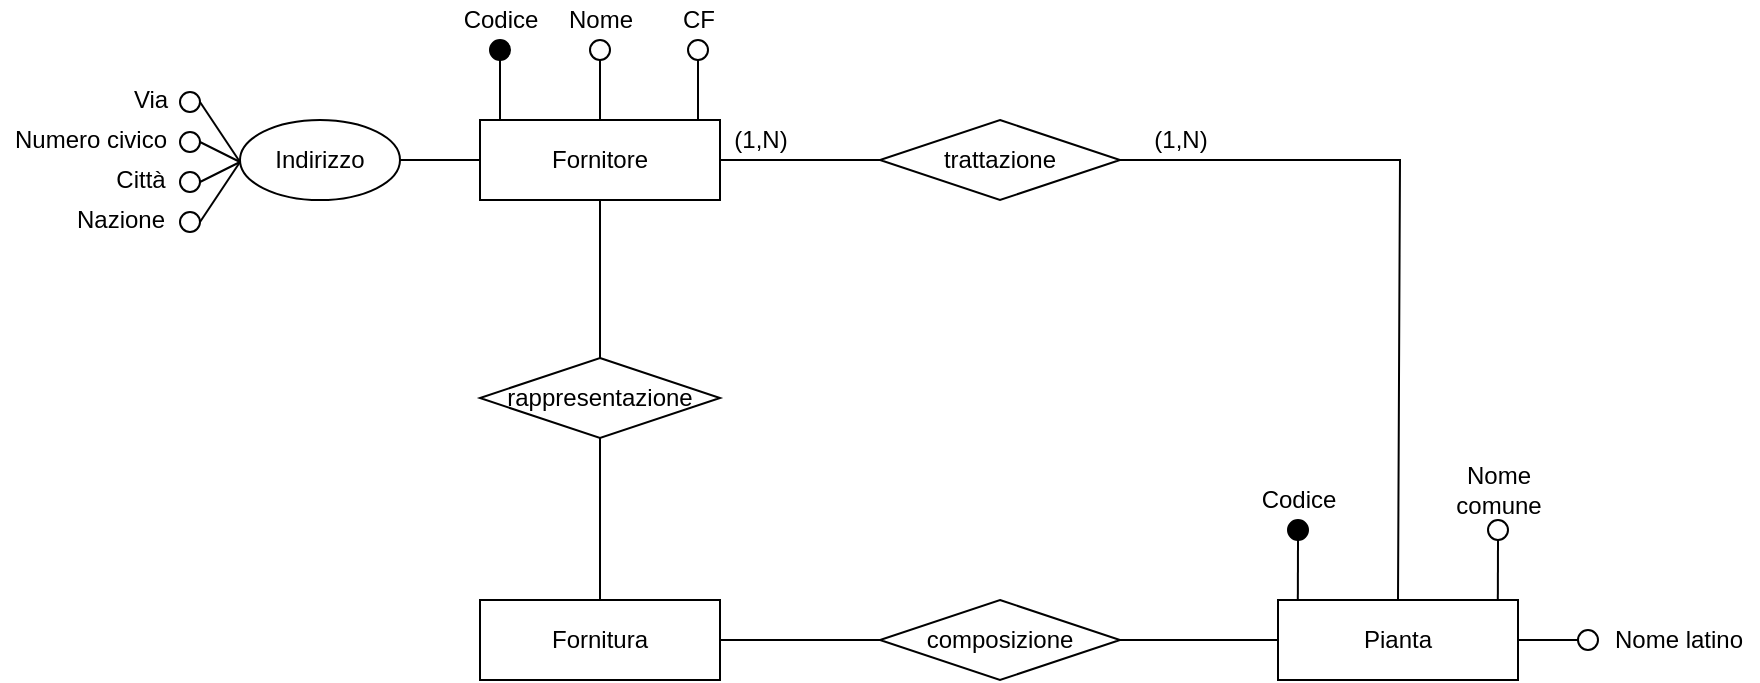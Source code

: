 <mxfile version="16.6.4" type="github">
  <diagram id="uCvQK3cbvLK-rF1jzRyW" name="Page-1">
    <mxGraphModel dx="865" dy="456" grid="1" gridSize="10" guides="1" tooltips="1" connect="1" arrows="1" fold="1" page="1" pageScale="1" pageWidth="1169" pageHeight="827" math="0" shadow="0">
      <root>
        <mxCell id="0" />
        <mxCell id="1" parent="0" />
        <mxCell id="bpb8VYmmC61ZYAECXduF-2" value="Fornitore" style="rounded=0;whiteSpace=wrap;html=1;strokeWidth=1;perimeterSpacing=0;" parent="1" vertex="1">
          <mxGeometry x="320" y="200" width="120" height="40" as="geometry" />
        </mxCell>
        <mxCell id="bpb8VYmmC61ZYAECXduF-3" value="" style="endArrow=none;html=1;rounded=0;fillColor=#000000;entryX=0.166;entryY=0;entryDx=0;entryDy=0;entryPerimeter=0;exitX=0.5;exitY=1;exitDx=0;exitDy=0;" parent="1" source="bpb8VYmmC61ZYAECXduF-4" edge="1">
          <mxGeometry width="50" height="50" relative="1" as="geometry">
            <mxPoint x="330.08" y="180" as="sourcePoint" />
            <mxPoint x="330" y="200" as="targetPoint" />
          </mxGeometry>
        </mxCell>
        <mxCell id="bpb8VYmmC61ZYAECXduF-4" value="" style="ellipse;whiteSpace=wrap;html=1;aspect=fixed;strokeWidth=1;fillColor=#000000;" parent="1" vertex="1">
          <mxGeometry x="325" y="160" width="10" height="10" as="geometry" />
        </mxCell>
        <mxCell id="bpb8VYmmC61ZYAECXduF-5" value="Codice" style="text;html=1;align=center;verticalAlign=middle;resizable=0;points=[];autosize=1;strokeColor=none;fillColor=none;" parent="1" vertex="1">
          <mxGeometry x="305" y="140" width="50" height="20" as="geometry" />
        </mxCell>
        <mxCell id="bpb8VYmmC61ZYAECXduF-6" value="" style="endArrow=none;html=1;rounded=0;fillColor=#000000;entryX=0.166;entryY=0;entryDx=0;entryDy=0;entryPerimeter=0;exitX=0.5;exitY=1;exitDx=0;exitDy=0;" parent="1" source="bpb8VYmmC61ZYAECXduF-7" edge="1">
          <mxGeometry width="50" height="50" relative="1" as="geometry">
            <mxPoint x="380.08" y="180" as="sourcePoint" />
            <mxPoint x="380" y="200" as="targetPoint" />
          </mxGeometry>
        </mxCell>
        <mxCell id="bpb8VYmmC61ZYAECXduF-7" value="" style="ellipse;whiteSpace=wrap;html=1;aspect=fixed;strokeWidth=1;fillColor=none;" parent="1" vertex="1">
          <mxGeometry x="375" y="160" width="10" height="10" as="geometry" />
        </mxCell>
        <mxCell id="bpb8VYmmC61ZYAECXduF-8" value="Nome" style="text;html=1;align=center;verticalAlign=middle;resizable=0;points=[];autosize=1;strokeColor=none;fillColor=none;" parent="1" vertex="1">
          <mxGeometry x="355" y="140" width="50" height="20" as="geometry" />
        </mxCell>
        <mxCell id="bpb8VYmmC61ZYAECXduF-9" value="" style="endArrow=none;html=1;rounded=0;fillColor=#000000;entryX=0.166;entryY=0;entryDx=0;entryDy=0;entryPerimeter=0;exitX=0.5;exitY=1;exitDx=0;exitDy=0;" parent="1" source="bpb8VYmmC61ZYAECXduF-10" edge="1">
          <mxGeometry width="50" height="50" relative="1" as="geometry">
            <mxPoint x="429.08" y="180" as="sourcePoint" />
            <mxPoint x="429.0" y="200" as="targetPoint" />
          </mxGeometry>
        </mxCell>
        <mxCell id="bpb8VYmmC61ZYAECXduF-10" value="" style="ellipse;whiteSpace=wrap;html=1;aspect=fixed;strokeWidth=1;fillColor=none;" parent="1" vertex="1">
          <mxGeometry x="424" y="160" width="10" height="10" as="geometry" />
        </mxCell>
        <mxCell id="bpb8VYmmC61ZYAECXduF-11" value="CF" style="text;html=1;align=center;verticalAlign=middle;resizable=0;points=[];autosize=1;strokeColor=none;fillColor=none;" parent="1" vertex="1">
          <mxGeometry x="414" y="140" width="30" height="20" as="geometry" />
        </mxCell>
        <mxCell id="v1qmQes8BlO3_0wgJvzd-1" value="Fornitura" style="rounded=0;whiteSpace=wrap;html=1;strokeWidth=1;perimeterSpacing=0;" parent="1" vertex="1">
          <mxGeometry x="320" y="440" width="120" height="40" as="geometry" />
        </mxCell>
        <mxCell id="v1qmQes8BlO3_0wgJvzd-2" value="rappresentazione" style="rhombus;whiteSpace=wrap;html=1;" parent="1" vertex="1">
          <mxGeometry x="320" y="319" width="120" height="40" as="geometry" />
        </mxCell>
        <mxCell id="v1qmQes8BlO3_0wgJvzd-3" value="" style="endArrow=none;html=1;rounded=0;exitX=0.5;exitY=0;exitDx=0;exitDy=0;entryX=0.5;entryY=1;entryDx=0;entryDy=0;" parent="1" source="v1qmQes8BlO3_0wgJvzd-1" target="v1qmQes8BlO3_0wgJvzd-2" edge="1">
          <mxGeometry width="50" height="50" relative="1" as="geometry">
            <mxPoint x="400" y="340" as="sourcePoint" />
            <mxPoint x="450" y="290" as="targetPoint" />
          </mxGeometry>
        </mxCell>
        <mxCell id="v1qmQes8BlO3_0wgJvzd-4" value="" style="endArrow=none;html=1;rounded=0;exitX=0.5;exitY=0;exitDx=0;exitDy=0;entryX=0.5;entryY=1;entryDx=0;entryDy=0;" parent="1" source="v1qmQes8BlO3_0wgJvzd-2" target="bpb8VYmmC61ZYAECXduF-2" edge="1">
          <mxGeometry width="50" height="50" relative="1" as="geometry">
            <mxPoint x="400" y="340" as="sourcePoint" />
            <mxPoint x="450" y="290" as="targetPoint" />
          </mxGeometry>
        </mxCell>
        <mxCell id="v1qmQes8BlO3_0wgJvzd-5" value="composizione" style="rhombus;whiteSpace=wrap;html=1;" parent="1" vertex="1">
          <mxGeometry x="520" y="440" width="120" height="40" as="geometry" />
        </mxCell>
        <mxCell id="v1qmQes8BlO3_0wgJvzd-7" value="Pianta" style="rounded=0;whiteSpace=wrap;html=1;strokeWidth=1;perimeterSpacing=0;" parent="1" vertex="1">
          <mxGeometry x="719" y="440" width="120" height="40" as="geometry" />
        </mxCell>
        <mxCell id="v1qmQes8BlO3_0wgJvzd-8" value="" style="endArrow=none;html=1;rounded=0;fillColor=#000000;entryX=0.166;entryY=0;entryDx=0;entryDy=0;entryPerimeter=0;exitX=0.5;exitY=1;exitDx=0;exitDy=0;" parent="1" source="v1qmQes8BlO3_0wgJvzd-9" edge="1">
          <mxGeometry width="50" height="50" relative="1" as="geometry">
            <mxPoint x="729" y="420" as="sourcePoint" />
            <mxPoint x="728.92" y="440" as="targetPoint" />
          </mxGeometry>
        </mxCell>
        <mxCell id="v1qmQes8BlO3_0wgJvzd-9" value="" style="ellipse;whiteSpace=wrap;html=1;aspect=fixed;strokeWidth=1;fillColor=#000000;" parent="1" vertex="1">
          <mxGeometry x="724" y="400" width="10" height="10" as="geometry" />
        </mxCell>
        <mxCell id="v1qmQes8BlO3_0wgJvzd-10" value="Codice" style="text;html=1;align=center;verticalAlign=middle;resizable=0;points=[];autosize=1;strokeColor=none;fillColor=none;" parent="1" vertex="1">
          <mxGeometry x="704" y="380" width="50" height="20" as="geometry" />
        </mxCell>
        <mxCell id="v1qmQes8BlO3_0wgJvzd-11" value="" style="endArrow=none;html=1;rounded=0;fillColor=#000000;exitX=0;exitY=0.5;exitDx=0;exitDy=0;" parent="1" source="v1qmQes8BlO3_0wgJvzd-12" edge="1">
          <mxGeometry width="50" height="50" relative="1" as="geometry">
            <mxPoint x="864" y="475" as="sourcePoint" />
            <mxPoint x="839" y="460" as="targetPoint" />
            <Array as="points">
              <mxPoint x="839" y="460" />
            </Array>
          </mxGeometry>
        </mxCell>
        <mxCell id="v1qmQes8BlO3_0wgJvzd-12" value="" style="ellipse;whiteSpace=wrap;html=1;aspect=fixed;strokeWidth=1;fillColor=none;" parent="1" vertex="1">
          <mxGeometry x="869" y="455" width="10" height="10" as="geometry" />
        </mxCell>
        <mxCell id="v1qmQes8BlO3_0wgJvzd-13" value="Nome latino" style="text;html=1;align=center;verticalAlign=middle;resizable=0;points=[];autosize=1;strokeColor=none;fillColor=none;" parent="1" vertex="1">
          <mxGeometry x="879" y="450" width="80" height="20" as="geometry" />
        </mxCell>
        <mxCell id="v1qmQes8BlO3_0wgJvzd-14" value="" style="endArrow=none;html=1;rounded=0;fillColor=#000000;entryX=0.166;entryY=0;entryDx=0;entryDy=0;entryPerimeter=0;exitX=0.5;exitY=1;exitDx=0;exitDy=0;" parent="1" source="v1qmQes8BlO3_0wgJvzd-15" edge="1">
          <mxGeometry width="50" height="50" relative="1" as="geometry">
            <mxPoint x="829" y="420" as="sourcePoint" />
            <mxPoint x="828.92" y="440" as="targetPoint" />
          </mxGeometry>
        </mxCell>
        <mxCell id="v1qmQes8BlO3_0wgJvzd-15" value="" style="ellipse;whiteSpace=wrap;html=1;aspect=fixed;strokeWidth=1;fillColor=none;" parent="1" vertex="1">
          <mxGeometry x="824" y="400" width="10" height="10" as="geometry" />
        </mxCell>
        <mxCell id="v1qmQes8BlO3_0wgJvzd-16" value="Nome &lt;br&gt;comune" style="text;html=1;align=center;verticalAlign=middle;resizable=0;points=[];autosize=1;strokeColor=none;fillColor=none;" parent="1" vertex="1">
          <mxGeometry x="799" y="370" width="60" height="30" as="geometry" />
        </mxCell>
        <mxCell id="v1qmQes8BlO3_0wgJvzd-18" value="" style="endArrow=none;html=1;rounded=0;entryX=1;entryY=0.5;entryDx=0;entryDy=0;exitX=0;exitY=0.5;exitDx=0;exitDy=0;" parent="1" source="v1qmQes8BlO3_0wgJvzd-7" target="v1qmQes8BlO3_0wgJvzd-5" edge="1">
          <mxGeometry width="50" height="50" relative="1" as="geometry">
            <mxPoint x="760" y="430" as="sourcePoint" />
            <mxPoint x="810" y="380" as="targetPoint" />
          </mxGeometry>
        </mxCell>
        <mxCell id="v1qmQes8BlO3_0wgJvzd-19" value="" style="endArrow=none;html=1;rounded=0;exitX=1;exitY=0.5;exitDx=0;exitDy=0;entryX=0;entryY=0.5;entryDx=0;entryDy=0;" parent="1" source="v1qmQes8BlO3_0wgJvzd-1" target="v1qmQes8BlO3_0wgJvzd-5" edge="1">
          <mxGeometry width="50" height="50" relative="1" as="geometry">
            <mxPoint x="480" y="430" as="sourcePoint" />
            <mxPoint x="530" y="380" as="targetPoint" />
          </mxGeometry>
        </mxCell>
        <mxCell id="ocXd_eT6L2w7APYiOrBh-1" value="Indirizzo" style="ellipse;whiteSpace=wrap;html=1;" vertex="1" parent="1">
          <mxGeometry x="200" y="200" width="80" height="40" as="geometry" />
        </mxCell>
        <mxCell id="ocXd_eT6L2w7APYiOrBh-2" value="" style="ellipse;whiteSpace=wrap;html=1;aspect=fixed;strokeWidth=1;fillColor=none;" vertex="1" parent="1">
          <mxGeometry x="170" y="186" width="10" height="10" as="geometry" />
        </mxCell>
        <mxCell id="ocXd_eT6L2w7APYiOrBh-3" value="" style="ellipse;whiteSpace=wrap;html=1;aspect=fixed;strokeWidth=1;fillColor=none;" vertex="1" parent="1">
          <mxGeometry x="170" y="206" width="10" height="10" as="geometry" />
        </mxCell>
        <mxCell id="ocXd_eT6L2w7APYiOrBh-4" value="" style="ellipse;whiteSpace=wrap;html=1;aspect=fixed;strokeWidth=1;fillColor=none;" vertex="1" parent="1">
          <mxGeometry x="170" y="246" width="10" height="10" as="geometry" />
        </mxCell>
        <mxCell id="ocXd_eT6L2w7APYiOrBh-5" value="" style="endArrow=none;html=1;rounded=0;entryX=1;entryY=0.5;entryDx=0;entryDy=0;" edge="1" parent="1" target="ocXd_eT6L2w7APYiOrBh-2">
          <mxGeometry width="50" height="50" relative="1" as="geometry">
            <mxPoint x="200" y="221" as="sourcePoint" />
            <mxPoint x="220.0" y="196" as="targetPoint" />
          </mxGeometry>
        </mxCell>
        <mxCell id="ocXd_eT6L2w7APYiOrBh-6" value="" style="endArrow=none;html=1;rounded=0;entryX=1;entryY=0.5;entryDx=0;entryDy=0;" edge="1" parent="1" target="ocXd_eT6L2w7APYiOrBh-3">
          <mxGeometry width="50" height="50" relative="1" as="geometry">
            <mxPoint x="200" y="221" as="sourcePoint" />
            <mxPoint x="220.0" y="206" as="targetPoint" />
          </mxGeometry>
        </mxCell>
        <mxCell id="ocXd_eT6L2w7APYiOrBh-7" value="" style="endArrow=none;html=1;rounded=0;entryX=1;entryY=0.5;entryDx=0;entryDy=0;" edge="1" parent="1" target="ocXd_eT6L2w7APYiOrBh-4">
          <mxGeometry width="50" height="50" relative="1" as="geometry">
            <mxPoint x="200" y="221" as="sourcePoint" />
            <mxPoint x="190.0" y="246" as="targetPoint" />
          </mxGeometry>
        </mxCell>
        <mxCell id="ocXd_eT6L2w7APYiOrBh-8" value="Via" style="text;html=1;align=center;verticalAlign=middle;resizable=0;points=[];autosize=1;strokeColor=none;fillColor=none;" vertex="1" parent="1">
          <mxGeometry x="140" y="180" width="30" height="20" as="geometry" />
        </mxCell>
        <mxCell id="ocXd_eT6L2w7APYiOrBh-9" value="Numero civico" style="text;html=1;align=center;verticalAlign=middle;resizable=0;points=[];autosize=1;strokeColor=none;fillColor=none;" vertex="1" parent="1">
          <mxGeometry x="80" y="200" width="90" height="20" as="geometry" />
        </mxCell>
        <mxCell id="ocXd_eT6L2w7APYiOrBh-10" value="Città" style="text;html=1;align=center;verticalAlign=middle;resizable=0;points=[];autosize=1;strokeColor=none;fillColor=none;" vertex="1" parent="1">
          <mxGeometry x="130" y="220" width="40" height="20" as="geometry" />
        </mxCell>
        <mxCell id="ocXd_eT6L2w7APYiOrBh-11" value="" style="ellipse;whiteSpace=wrap;html=1;aspect=fixed;strokeWidth=1;fillColor=none;" vertex="1" parent="1">
          <mxGeometry x="170" y="226" width="10" height="10" as="geometry" />
        </mxCell>
        <mxCell id="ocXd_eT6L2w7APYiOrBh-12" value="" style="endArrow=none;html=1;rounded=0;entryX=1;entryY=0.5;entryDx=0;entryDy=0;" edge="1" parent="1" target="ocXd_eT6L2w7APYiOrBh-11">
          <mxGeometry width="50" height="50" relative="1" as="geometry">
            <mxPoint x="200" y="221" as="sourcePoint" />
            <mxPoint x="220.0" y="226" as="targetPoint" />
          </mxGeometry>
        </mxCell>
        <mxCell id="ocXd_eT6L2w7APYiOrBh-13" value="Nazione" style="text;html=1;align=center;verticalAlign=middle;resizable=0;points=[];autosize=1;strokeColor=none;fillColor=none;" vertex="1" parent="1">
          <mxGeometry x="110" y="240" width="60" height="20" as="geometry" />
        </mxCell>
        <mxCell id="ocXd_eT6L2w7APYiOrBh-14" value="" style="endArrow=none;html=1;rounded=0;entryX=0;entryY=0.5;entryDx=0;entryDy=0;exitX=1;exitY=0.5;exitDx=0;exitDy=0;" edge="1" parent="1" source="ocXd_eT6L2w7APYiOrBh-1" target="bpb8VYmmC61ZYAECXduF-2">
          <mxGeometry width="50" height="50" relative="1" as="geometry">
            <mxPoint x="255" y="296" as="sourcePoint" />
            <mxPoint x="305" y="246" as="targetPoint" />
          </mxGeometry>
        </mxCell>
        <mxCell id="ocXd_eT6L2w7APYiOrBh-15" value="trattazione" style="rhombus;whiteSpace=wrap;html=1;" vertex="1" parent="1">
          <mxGeometry x="520" y="200" width="120" height="40" as="geometry" />
        </mxCell>
        <mxCell id="ocXd_eT6L2w7APYiOrBh-16" value="" style="endArrow=none;html=1;rounded=0;exitX=1;exitY=0.5;exitDx=0;exitDy=0;entryX=0.5;entryY=0;entryDx=0;entryDy=0;" edge="1" parent="1" source="ocXd_eT6L2w7APYiOrBh-15" target="v1qmQes8BlO3_0wgJvzd-7">
          <mxGeometry width="50" height="50" relative="1" as="geometry">
            <mxPoint x="830" y="330" as="sourcePoint" />
            <mxPoint x="880" y="280" as="targetPoint" />
            <Array as="points">
              <mxPoint x="780" y="220" />
            </Array>
          </mxGeometry>
        </mxCell>
        <mxCell id="ocXd_eT6L2w7APYiOrBh-17" value="" style="endArrow=none;html=1;rounded=0;entryX=0;entryY=0.5;entryDx=0;entryDy=0;exitX=1;exitY=0.5;exitDx=0;exitDy=0;" edge="1" parent="1" source="bpb8VYmmC61ZYAECXduF-2" target="ocXd_eT6L2w7APYiOrBh-15">
          <mxGeometry width="50" height="50" relative="1" as="geometry">
            <mxPoint x="490" y="310" as="sourcePoint" />
            <mxPoint x="540" y="260" as="targetPoint" />
          </mxGeometry>
        </mxCell>
        <mxCell id="ocXd_eT6L2w7APYiOrBh-18" value="(1,N)" style="text;html=1;align=center;verticalAlign=middle;resizable=0;points=[];autosize=1;strokeColor=none;fillColor=none;" vertex="1" parent="1">
          <mxGeometry x="440" y="200" width="40" height="20" as="geometry" />
        </mxCell>
        <mxCell id="ocXd_eT6L2w7APYiOrBh-19" value="(1,N)" style="text;html=1;align=center;verticalAlign=middle;resizable=0;points=[];autosize=1;strokeColor=none;fillColor=none;" vertex="1" parent="1">
          <mxGeometry x="650" y="200" width="40" height="20" as="geometry" />
        </mxCell>
      </root>
    </mxGraphModel>
  </diagram>
</mxfile>
